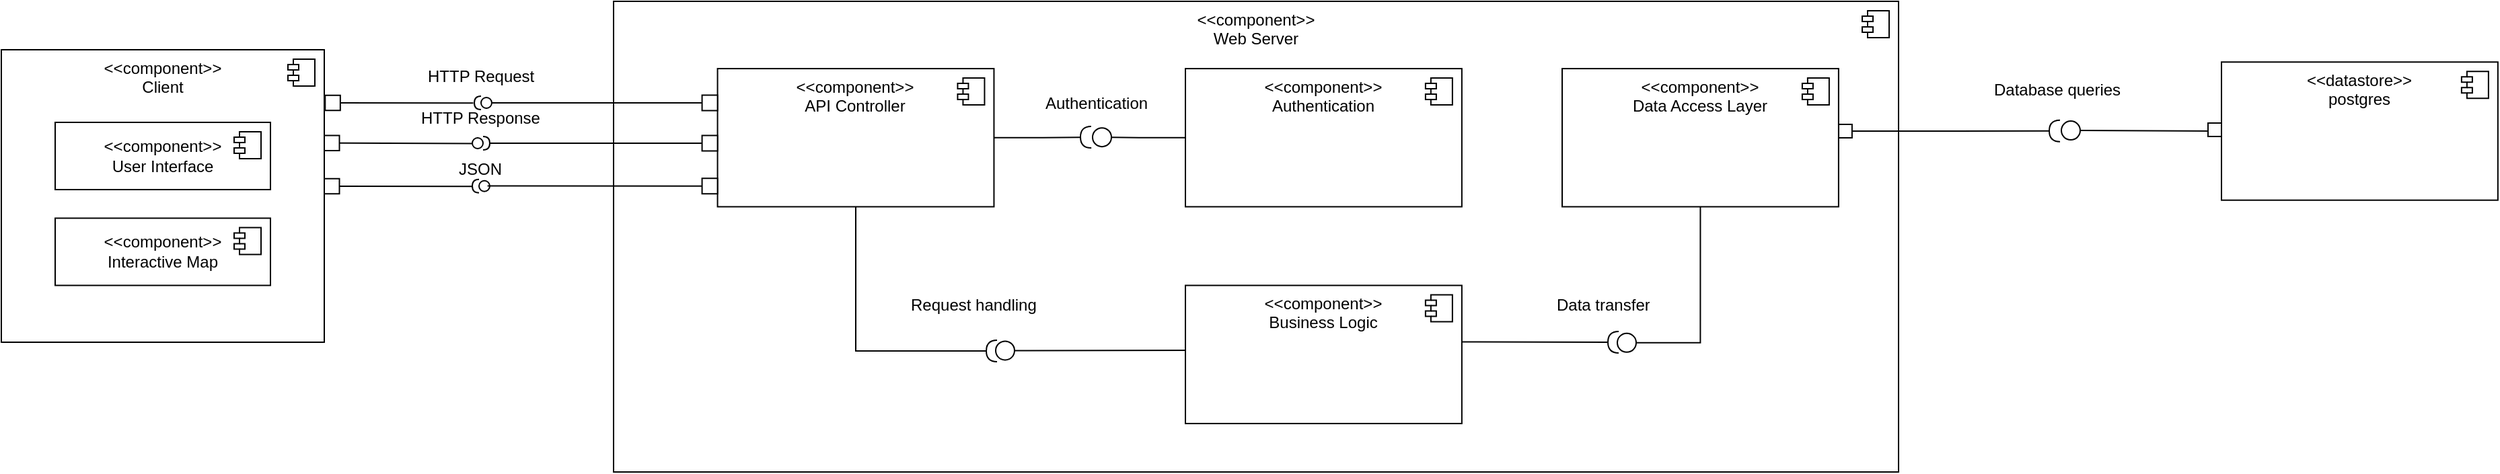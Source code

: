 <mxfile version="24.7.5">
  <diagram name="Page-1" id="xTTMLa0MPuVGnHOgrUf_">
    <mxGraphModel dx="2390" dy="1393" grid="1" gridSize="10" guides="1" tooltips="1" connect="1" arrows="1" fold="1" page="1" pageScale="1" pageWidth="850" pageHeight="1100" math="0" shadow="0">
      <root>
        <mxCell id="0" />
        <mxCell id="1" parent="0" />
        <mxCell id="EO0mccmYexMyjMeg_kil-9" value="&amp;lt;&amp;lt;component&amp;gt;&amp;gt;&lt;br&gt;Client" style="html=1;dropTarget=0;whiteSpace=wrap;verticalAlign=top;" parent="1" vertex="1">
          <mxGeometry x="70" y="496" width="240" height="217.5" as="geometry" />
        </mxCell>
        <mxCell id="EO0mccmYexMyjMeg_kil-10" value="" style="shape=module;jettyWidth=8;jettyHeight=4;" parent="EO0mccmYexMyjMeg_kil-9" vertex="1">
          <mxGeometry x="1" width="20" height="20" relative="1" as="geometry">
            <mxPoint x="-27" y="7" as="offset" />
          </mxGeometry>
        </mxCell>
        <mxCell id="EO0mccmYexMyjMeg_kil-1" value="&amp;lt;&amp;lt;component&amp;gt;&amp;gt;&lt;br&gt;User Interface" style="html=1;dropTarget=0;whiteSpace=wrap;" parent="1" vertex="1">
          <mxGeometry x="110" y="550" width="160" height="50" as="geometry" />
        </mxCell>
        <mxCell id="EO0mccmYexMyjMeg_kil-2" value="" style="shape=module;jettyWidth=8;jettyHeight=4;" parent="EO0mccmYexMyjMeg_kil-1" vertex="1">
          <mxGeometry x="1" width="20" height="20" relative="1" as="geometry">
            <mxPoint x="-27" y="7" as="offset" />
          </mxGeometry>
        </mxCell>
        <mxCell id="EO0mccmYexMyjMeg_kil-12" value="&amp;lt;&amp;lt;component&amp;gt;&amp;gt;&lt;br&gt;Web Server" style="html=1;dropTarget=0;whiteSpace=wrap;verticalAlign=top;" parent="1" vertex="1">
          <mxGeometry x="525" y="460" width="955" height="350" as="geometry" />
        </mxCell>
        <mxCell id="EO0mccmYexMyjMeg_kil-13" value="" style="shape=module;jettyWidth=8;jettyHeight=4;" parent="EO0mccmYexMyjMeg_kil-12" vertex="1">
          <mxGeometry x="1" width="20" height="20" relative="1" as="geometry">
            <mxPoint x="-27" y="7" as="offset" />
          </mxGeometry>
        </mxCell>
        <mxCell id="059MK03bxlvWC0EkIkUJ-62" style="edgeStyle=orthogonalEdgeStyle;rounded=0;orthogonalLoop=1;jettySize=auto;html=1;exitX=1;exitY=0.5;exitDx=0;exitDy=0;endArrow=halfCircle;endFill=0;" edge="1" parent="1" source="EO0mccmYexMyjMeg_kil-21">
          <mxGeometry relative="1" as="geometry">
            <mxPoint x="880" y="561" as="targetPoint" />
            <Array as="points">
              <mxPoint x="844" y="561" />
              <mxPoint x="880" y="561" />
            </Array>
          </mxGeometry>
        </mxCell>
        <mxCell id="059MK03bxlvWC0EkIkUJ-68" style="edgeStyle=orthogonalEdgeStyle;rounded=0;orthogonalLoop=1;jettySize=auto;html=1;exitX=0.5;exitY=1;exitDx=0;exitDy=0;endArrow=halfCircle;endFill=0;" edge="1" parent="1" source="EO0mccmYexMyjMeg_kil-21">
          <mxGeometry relative="1" as="geometry">
            <mxPoint x="810" y="720" as="targetPoint" />
            <Array as="points">
              <mxPoint x="705" y="720" />
            </Array>
          </mxGeometry>
        </mxCell>
        <mxCell id="EO0mccmYexMyjMeg_kil-21" value="&amp;lt;&amp;lt;component&amp;gt;&amp;gt;&lt;div&gt;API Controller&lt;/div&gt;" style="html=1;dropTarget=0;whiteSpace=wrap;verticalAlign=top;" parent="1" vertex="1">
          <mxGeometry x="602.28" y="510.03" width="205.44" height="102.72" as="geometry" />
        </mxCell>
        <mxCell id="EO0mccmYexMyjMeg_kil-22" value="" style="shape=module;jettyWidth=8;jettyHeight=4;" parent="EO0mccmYexMyjMeg_kil-21" vertex="1">
          <mxGeometry x="1" width="20" height="20" relative="1" as="geometry">
            <mxPoint x="-27" y="7" as="offset" />
          </mxGeometry>
        </mxCell>
        <mxCell id="059MK03bxlvWC0EkIkUJ-7" value="&amp;lt;&amp;lt;component&amp;gt;&amp;gt;&lt;br&gt;Interactive Map" style="html=1;dropTarget=0;whiteSpace=wrap;" vertex="1" parent="1">
          <mxGeometry x="110" y="621.25" width="160" height="50" as="geometry" />
        </mxCell>
        <mxCell id="059MK03bxlvWC0EkIkUJ-8" value="" style="shape=module;jettyWidth=8;jettyHeight=4;" vertex="1" parent="059MK03bxlvWC0EkIkUJ-7">
          <mxGeometry x="1" width="20" height="20" relative="1" as="geometry">
            <mxPoint x="-27" y="7" as="offset" />
          </mxGeometry>
        </mxCell>
        <mxCell id="059MK03bxlvWC0EkIkUJ-85" style="edgeStyle=orthogonalEdgeStyle;rounded=0;orthogonalLoop=1;jettySize=auto;html=1;exitX=1;exitY=0.5;exitDx=0;exitDy=0;endArrow=halfCircle;endFill=0;" edge="1" parent="1" source="059MK03bxlvWC0EkIkUJ-17">
          <mxGeometry relative="1" as="geometry">
            <mxPoint x="1600" y="556.4" as="targetPoint" />
          </mxGeometry>
        </mxCell>
        <mxCell id="059MK03bxlvWC0EkIkUJ-17" value="" style="fontStyle=0;labelPosition=right;verticalLabelPosition=middle;align=left;verticalAlign=middle;spacingLeft=2;" vertex="1" parent="1">
          <mxGeometry x="1435.44" y="551.5" width="10" height="10" as="geometry" />
        </mxCell>
        <mxCell id="059MK03bxlvWC0EkIkUJ-47" value="JSON" style="text;strokeColor=none;fillColor=none;align=left;verticalAlign=middle;spacingLeft=4;spacingRight=4;overflow=hidden;points=[[0,0.5],[1,0.5]];portConstraint=eastwest;rotatable=0;whiteSpace=wrap;html=1;" vertex="1" parent="1">
          <mxGeometry x="404" y="569.5" width="42.75" height="30" as="geometry" />
        </mxCell>
        <mxCell id="059MK03bxlvWC0EkIkUJ-48" value="" style="html=1;rounded=0;" vertex="1" parent="1">
          <mxGeometry x="310" y="591.87" width="11.25" height="11.25" as="geometry" />
        </mxCell>
        <mxCell id="059MK03bxlvWC0EkIkUJ-49" value="" style="endArrow=none;html=1;rounded=0;align=center;verticalAlign=top;endFill=0;labelBackgroundColor=none;endSize=2;" edge="1" parent="1">
          <mxGeometry relative="1" as="geometry">
            <mxPoint x="420.093" y="597.62" as="targetPoint" />
            <mxPoint x="321.25" y="597.502" as="sourcePoint" />
          </mxGeometry>
        </mxCell>
        <mxCell id="059MK03bxlvWC0EkIkUJ-50" value="" style="html=1;rounded=0;" vertex="1" parent="1">
          <mxGeometry x="590.78" y="591.62" width="11.5" height="11.5" as="geometry" />
        </mxCell>
        <mxCell id="059MK03bxlvWC0EkIkUJ-52" value="" style="ellipse;html=1;fontSize=11;align=center;fillColor=none;points=[];aspect=fixed;resizable=0;verticalAlign=bottom;labelPosition=center;verticalLabelPosition=top;flipH=1;" vertex="1" parent="1">
          <mxGeometry x="425" y="593.37" width="8" height="8" as="geometry" />
        </mxCell>
        <mxCell id="059MK03bxlvWC0EkIkUJ-53" value="" style="endArrow=none;html=1;rounded=0;align=center;verticalAlign=top;endFill=0;labelBackgroundColor=none;endSize=2;entryX=0.639;entryY=0.923;entryDx=0;entryDy=0;entryPerimeter=0;" edge="1" parent="1" source="059MK03bxlvWC0EkIkUJ-50" target="059MK03bxlvWC0EkIkUJ-47">
          <mxGeometry relative="1" as="geometry">
            <mxPoint x="470" y="600" as="targetPoint" />
            <mxPoint x="539" y="663.75" as="sourcePoint" />
          </mxGeometry>
        </mxCell>
        <mxCell id="059MK03bxlvWC0EkIkUJ-54" value="" style="shape=requiredInterface;html=1;fontSize=11;align=center;fillColor=none;points=[];aspect=fixed;resizable=0;verticalAlign=bottom;labelPosition=center;verticalLabelPosition=top;flipH=1;flipV=0;" vertex="1" parent="1">
          <mxGeometry x="420" y="592.37" width="5" height="10" as="geometry" />
        </mxCell>
        <mxCell id="059MK03bxlvWC0EkIkUJ-28" value="HTTP Response" style="text;strokeColor=none;fillColor=none;align=left;verticalAlign=middle;spacingLeft=4;spacingRight=4;overflow=hidden;points=[[0,0.5],[1,0.5]];portConstraint=eastwest;rotatable=0;whiteSpace=wrap;html=1;" vertex="1" parent="1">
          <mxGeometry x="375.63" y="531.5" width="99.5" height="30" as="geometry" />
        </mxCell>
        <mxCell id="059MK03bxlvWC0EkIkUJ-29" value="" style="html=1;rounded=0;" vertex="1" parent="1">
          <mxGeometry x="310" y="559.75" width="11.25" height="11.25" as="geometry" />
        </mxCell>
        <mxCell id="059MK03bxlvWC0EkIkUJ-30" value="" style="endArrow=none;html=1;rounded=0;align=center;verticalAlign=top;endFill=0;labelBackgroundColor=none;endSize=2;entryX=1.029;entryY=0.531;entryDx=0;entryDy=0;entryPerimeter=0;exitX=1;exitY=0.5;exitDx=0;exitDy=0;" edge="1" parent="1" source="059MK03bxlvWC0EkIkUJ-29" target="059MK03bxlvWC0EkIkUJ-34">
          <mxGeometry relative="1" as="geometry">
            <mxPoint x="422.132" y="568.182" as="targetPoint" />
            <mxPoint x="321.25" y="576.202" as="sourcePoint" />
          </mxGeometry>
        </mxCell>
        <mxCell id="059MK03bxlvWC0EkIkUJ-32" value="" style="html=1;rounded=0;" vertex="1" parent="1">
          <mxGeometry x="590.78" y="559.75" width="11.5" height="11.5" as="geometry" />
        </mxCell>
        <mxCell id="059MK03bxlvWC0EkIkUJ-34" value="" style="ellipse;html=1;fontSize=11;align=center;fillColor=none;points=[];aspect=fixed;resizable=0;verticalAlign=bottom;labelPosition=center;verticalLabelPosition=top;flipH=1;" vertex="1" parent="1">
          <mxGeometry x="420" y="561.5" width="8" height="8" as="geometry" />
        </mxCell>
        <mxCell id="059MK03bxlvWC0EkIkUJ-35" value="" style="endArrow=none;html=1;rounded=0;align=center;verticalAlign=top;endFill=0;labelBackgroundColor=none;endSize=2;" edge="1" parent="1" source="059MK03bxlvWC0EkIkUJ-32" target="059MK03bxlvWC0EkIkUJ-31">
          <mxGeometry relative="1" as="geometry">
            <mxPoint x="431.5" y="608.25" as="targetPoint" />
            <mxPoint x="539" y="608" as="sourcePoint" />
          </mxGeometry>
        </mxCell>
        <mxCell id="059MK03bxlvWC0EkIkUJ-31" value="" style="shape=requiredInterface;html=1;fontSize=11;align=center;fillColor=none;points=[];aspect=fixed;resizable=0;verticalAlign=bottom;labelPosition=center;verticalLabelPosition=top;flipH=0;flipV=1;" vertex="1" parent="1">
          <mxGeometry x="428" y="560.5" width="5" height="10" as="geometry" />
        </mxCell>
        <mxCell id="EO0mccmYexMyjMeg_kil-16" value="HTTP Request" style="text;strokeColor=none;fillColor=none;align=left;verticalAlign=middle;spacingLeft=4;spacingRight=4;overflow=hidden;points=[[0,0.5],[1,0.5]];portConstraint=eastwest;rotatable=0;whiteSpace=wrap;html=1;" parent="1" vertex="1">
          <mxGeometry x="381.25" y="500.5" width="90" height="30" as="geometry" />
        </mxCell>
        <mxCell id="059MK03bxlvWC0EkIkUJ-21" value="" style="html=1;rounded=0;" vertex="1" parent="1">
          <mxGeometry x="310.66" y="529.88" width="11.25" height="11.25" as="geometry" />
        </mxCell>
        <mxCell id="059MK03bxlvWC0EkIkUJ-22" value="" style="endArrow=none;html=1;rounded=0;align=center;verticalAlign=top;endFill=0;labelBackgroundColor=none;endSize=2;" edge="1" source="059MK03bxlvWC0EkIkUJ-21" parent="1">
          <mxGeometry relative="1" as="geometry">
            <mxPoint x="420.753" y="535.63" as="targetPoint" />
          </mxGeometry>
        </mxCell>
        <mxCell id="059MK03bxlvWC0EkIkUJ-23" value="" style="shape=requiredInterface;html=1;fontSize=11;align=center;fillColor=none;points=[];aspect=fixed;resizable=0;verticalAlign=bottom;labelPosition=center;verticalLabelPosition=top;flipH=1;" vertex="1" parent="1">
          <mxGeometry x="421.5" y="530.5" width="5" height="10" as="geometry" />
        </mxCell>
        <mxCell id="059MK03bxlvWC0EkIkUJ-25" value="" style="html=1;rounded=0;" vertex="1" parent="1">
          <mxGeometry x="590.78" y="529.75" width="11.5" height="11.5" as="geometry" />
        </mxCell>
        <mxCell id="059MK03bxlvWC0EkIkUJ-26" value="" style="endArrow=none;html=1;rounded=0;align=center;verticalAlign=top;endFill=0;labelBackgroundColor=none;endSize=2;" edge="1" source="059MK03bxlvWC0EkIkUJ-25" target="059MK03bxlvWC0EkIkUJ-27" parent="1">
          <mxGeometry relative="1" as="geometry" />
        </mxCell>
        <mxCell id="059MK03bxlvWC0EkIkUJ-27" value="" style="ellipse;html=1;fontSize=11;align=center;fillColor=none;points=[];aspect=fixed;resizable=0;verticalAlign=bottom;labelPosition=center;verticalLabelPosition=top;flipH=1;" vertex="1" parent="1">
          <mxGeometry x="426.5" y="531.5" width="8" height="8" as="geometry" />
        </mxCell>
        <mxCell id="059MK03bxlvWC0EkIkUJ-61" style="edgeStyle=orthogonalEdgeStyle;rounded=0;orthogonalLoop=1;jettySize=auto;html=1;exitX=0;exitY=0.5;exitDx=0;exitDy=0;endArrow=circle;endFill=0;" edge="1" parent="1" source="059MK03bxlvWC0EkIkUJ-59">
          <mxGeometry relative="1" as="geometry">
            <mxPoint x="950" y="552.39" as="sourcePoint" />
            <mxPoint x="880" y="561" as="targetPoint" />
          </mxGeometry>
        </mxCell>
        <mxCell id="059MK03bxlvWC0EkIkUJ-59" value="&amp;lt;&amp;lt;component&amp;gt;&amp;gt;&lt;div&gt;Authentication&lt;/div&gt;" style="html=1;dropTarget=0;whiteSpace=wrap;verticalAlign=top;" vertex="1" parent="1">
          <mxGeometry x="950" y="510.03" width="205.44" height="102.72" as="geometry" />
        </mxCell>
        <mxCell id="059MK03bxlvWC0EkIkUJ-60" value="" style="shape=module;jettyWidth=8;jettyHeight=4;" vertex="1" parent="059MK03bxlvWC0EkIkUJ-59">
          <mxGeometry x="1" width="20" height="20" relative="1" as="geometry">
            <mxPoint x="-27" y="7" as="offset" />
          </mxGeometry>
        </mxCell>
        <mxCell id="059MK03bxlvWC0EkIkUJ-65" style="edgeStyle=orthogonalEdgeStyle;rounded=0;orthogonalLoop=1;jettySize=auto;html=1;exitX=0;exitY=0.5;exitDx=0;exitDy=0;endArrow=circle;endFill=0;" edge="1" parent="1">
          <mxGeometry relative="1" as="geometry">
            <mxPoint x="1018" y="719.36" as="sourcePoint" />
            <mxPoint x="808" y="719.75" as="targetPoint" />
            <Array as="points">
              <mxPoint x="998" y="719.75" />
              <mxPoint x="818" y="719.75" />
            </Array>
          </mxGeometry>
        </mxCell>
        <mxCell id="059MK03bxlvWC0EkIkUJ-66" value="&amp;lt;&amp;lt;component&amp;gt;&amp;gt;&lt;div&gt;Business Logic&lt;br&gt;&lt;/div&gt;" style="html=1;dropTarget=0;whiteSpace=wrap;verticalAlign=top;" vertex="1" parent="1">
          <mxGeometry x="950" y="671.25" width="205.44" height="102.72" as="geometry" />
        </mxCell>
        <mxCell id="059MK03bxlvWC0EkIkUJ-67" value="" style="shape=module;jettyWidth=8;jettyHeight=4;" vertex="1" parent="059MK03bxlvWC0EkIkUJ-66">
          <mxGeometry x="1" width="20" height="20" relative="1" as="geometry">
            <mxPoint x="-27" y="7" as="offset" />
          </mxGeometry>
        </mxCell>
        <mxCell id="059MK03bxlvWC0EkIkUJ-69" value="&amp;lt;&amp;lt;component&amp;gt;&amp;gt;&lt;div&gt;Data Access Layer&lt;/div&gt;" style="html=1;dropTarget=0;whiteSpace=wrap;verticalAlign=top;" vertex="1" parent="1">
          <mxGeometry x="1230" y="510.03" width="205.44" height="102.72" as="geometry" />
        </mxCell>
        <mxCell id="059MK03bxlvWC0EkIkUJ-70" value="" style="shape=module;jettyWidth=8;jettyHeight=4;" vertex="1" parent="059MK03bxlvWC0EkIkUJ-69">
          <mxGeometry x="1" width="20" height="20" relative="1" as="geometry">
            <mxPoint x="-27" y="7" as="offset" />
          </mxGeometry>
        </mxCell>
        <mxCell id="059MK03bxlvWC0EkIkUJ-71" value="&lt;div style=&quot;text-align: center;&quot;&gt;Authentication&lt;br&gt;&lt;/div&gt;" style="text;strokeColor=none;fillColor=none;align=left;verticalAlign=middle;spacingLeft=4;spacingRight=4;overflow=hidden;points=[[0,0.5],[1,0.5]];portConstraint=eastwest;rotatable=0;whiteSpace=wrap;html=1;" vertex="1" parent="1">
          <mxGeometry x="840" y="520.5" width="90" height="30" as="geometry" />
        </mxCell>
        <mxCell id="059MK03bxlvWC0EkIkUJ-73" style="edgeStyle=orthogonalEdgeStyle;rounded=0;orthogonalLoop=1;jettySize=auto;html=1;exitX=0.5;exitY=1;exitDx=0;exitDy=0;endArrow=circle;endFill=0;" edge="1" parent="1" source="059MK03bxlvWC0EkIkUJ-69">
          <mxGeometry relative="1" as="geometry">
            <mxPoint x="1480" y="713.5" as="sourcePoint" />
            <mxPoint x="1270" y="713.89" as="targetPoint" />
            <Array as="points">
              <mxPoint x="1333" y="714" />
            </Array>
          </mxGeometry>
        </mxCell>
        <mxCell id="059MK03bxlvWC0EkIkUJ-74" style="edgeStyle=orthogonalEdgeStyle;rounded=0;orthogonalLoop=1;jettySize=auto;html=1;exitX=0.998;exitY=0.409;exitDx=0;exitDy=0;endArrow=halfCircle;endFill=0;exitPerimeter=0;" edge="1" parent="1" source="059MK03bxlvWC0EkIkUJ-66">
          <mxGeometry relative="1" as="geometry">
            <mxPoint x="1272" y="713.5" as="targetPoint" />
            <mxPoint x="1167" y="606.5" as="sourcePoint" />
            <Array as="points">
              <mxPoint x="1167" y="713" />
            </Array>
          </mxGeometry>
        </mxCell>
        <mxCell id="059MK03bxlvWC0EkIkUJ-75" value="&lt;div style=&quot;text-align: center;&quot;&gt;Request handling&lt;/div&gt;" style="text;strokeColor=none;fillColor=none;align=left;verticalAlign=middle;spacingLeft=4;spacingRight=4;overflow=hidden;points=[[0,0.5],[1,0.5]];portConstraint=eastwest;rotatable=0;whiteSpace=wrap;html=1;" vertex="1" parent="1">
          <mxGeometry x="740" y="671.25" width="120" height="30" as="geometry" />
        </mxCell>
        <mxCell id="059MK03bxlvWC0EkIkUJ-76" value="&lt;div style=&quot;text-align: center;&quot;&gt;Database queries&lt;/div&gt;" style="text;strokeColor=none;fillColor=none;align=left;verticalAlign=middle;spacingLeft=4;spacingRight=4;overflow=hidden;points=[[0,0.5],[1,0.5]];portConstraint=eastwest;rotatable=0;whiteSpace=wrap;html=1;" vertex="1" parent="1">
          <mxGeometry x="1545" y="511.25" width="110" height="30" as="geometry" />
        </mxCell>
        <mxCell id="059MK03bxlvWC0EkIkUJ-80" value="&amp;lt;&amp;lt;datastore&amp;gt;&amp;gt;&lt;br&gt;postgres" style="html=1;dropTarget=0;whiteSpace=wrap;verticalAlign=top;" vertex="1" parent="1">
          <mxGeometry x="1720" y="505.14" width="205.44" height="102.72" as="geometry" />
        </mxCell>
        <mxCell id="059MK03bxlvWC0EkIkUJ-81" value="" style="shape=module;jettyWidth=8;jettyHeight=4;" vertex="1" parent="059MK03bxlvWC0EkIkUJ-80">
          <mxGeometry x="1" width="20" height="20" relative="1" as="geometry">
            <mxPoint x="-27" y="7" as="offset" />
          </mxGeometry>
        </mxCell>
        <mxCell id="059MK03bxlvWC0EkIkUJ-82" style="edgeStyle=orthogonalEdgeStyle;rounded=0;orthogonalLoop=1;jettySize=auto;html=1;exitX=0;exitY=0.5;exitDx=0;exitDy=0;endArrow=circle;endFill=0;" edge="1" parent="1" source="059MK03bxlvWC0EkIkUJ-80">
          <mxGeometry relative="1" as="geometry">
            <mxPoint x="1640" y="555.16" as="sourcePoint" />
            <mxPoint x="1600" y="556" as="targetPoint" />
          </mxGeometry>
        </mxCell>
        <mxCell id="059MK03bxlvWC0EkIkUJ-86" value="" style="fontStyle=0;labelPosition=right;verticalLabelPosition=middle;align=left;verticalAlign=middle;spacingLeft=2;" vertex="1" parent="1">
          <mxGeometry x="1710" y="550.5" width="10" height="10" as="geometry" />
        </mxCell>
        <mxCell id="059MK03bxlvWC0EkIkUJ-90" value="&lt;div style=&quot;text-align: center;&quot;&gt;Data transfer&lt;/div&gt;" style="text;strokeColor=none;fillColor=none;align=left;verticalAlign=middle;spacingLeft=4;spacingRight=4;overflow=hidden;points=[[0,0.5],[1,0.5]];portConstraint=eastwest;rotatable=0;whiteSpace=wrap;html=1;" vertex="1" parent="1">
          <mxGeometry x="1220" y="671.25" width="110" height="30" as="geometry" />
        </mxCell>
      </root>
    </mxGraphModel>
  </diagram>
</mxfile>
